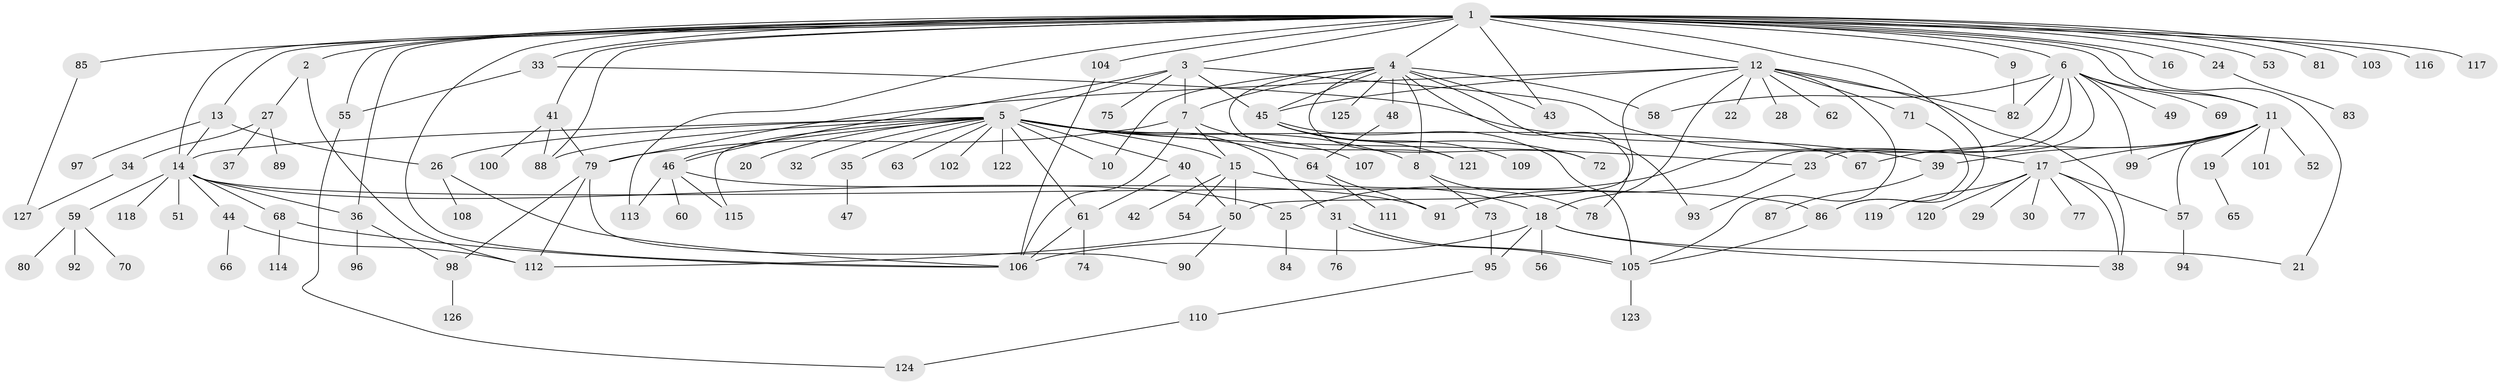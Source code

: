 // coarse degree distribution, {27: 0.010638297872340425, 5: 0.031914893617021274, 6: 0.031914893617021274, 12: 0.010638297872340425, 21: 0.010638297872340425, 9: 0.02127659574468085, 4: 0.05319148936170213, 3: 0.0851063829787234, 2: 0.22340425531914893, 11: 0.031914893617021274, 1: 0.44680851063829785, 8: 0.02127659574468085, 7: 0.02127659574468085}
// Generated by graph-tools (version 1.1) at 2025/51/02/27/25 19:51:59]
// undirected, 127 vertices, 190 edges
graph export_dot {
graph [start="1"]
  node [color=gray90,style=filled];
  1;
  2;
  3;
  4;
  5;
  6;
  7;
  8;
  9;
  10;
  11;
  12;
  13;
  14;
  15;
  16;
  17;
  18;
  19;
  20;
  21;
  22;
  23;
  24;
  25;
  26;
  27;
  28;
  29;
  30;
  31;
  32;
  33;
  34;
  35;
  36;
  37;
  38;
  39;
  40;
  41;
  42;
  43;
  44;
  45;
  46;
  47;
  48;
  49;
  50;
  51;
  52;
  53;
  54;
  55;
  56;
  57;
  58;
  59;
  60;
  61;
  62;
  63;
  64;
  65;
  66;
  67;
  68;
  69;
  70;
  71;
  72;
  73;
  74;
  75;
  76;
  77;
  78;
  79;
  80;
  81;
  82;
  83;
  84;
  85;
  86;
  87;
  88;
  89;
  90;
  91;
  92;
  93;
  94;
  95;
  96;
  97;
  98;
  99;
  100;
  101;
  102;
  103;
  104;
  105;
  106;
  107;
  108;
  109;
  110;
  111;
  112;
  113;
  114;
  115;
  116;
  117;
  118;
  119;
  120;
  121;
  122;
  123;
  124;
  125;
  126;
  127;
  1 -- 2;
  1 -- 3;
  1 -- 4;
  1 -- 6;
  1 -- 9;
  1 -- 11;
  1 -- 12;
  1 -- 13;
  1 -- 14;
  1 -- 16;
  1 -- 21;
  1 -- 24;
  1 -- 33;
  1 -- 36;
  1 -- 41;
  1 -- 43;
  1 -- 53;
  1 -- 55;
  1 -- 81;
  1 -- 85;
  1 -- 86;
  1 -- 88;
  1 -- 103;
  1 -- 104;
  1 -- 106;
  1 -- 113;
  1 -- 116;
  1 -- 117;
  2 -- 27;
  2 -- 112;
  3 -- 5;
  3 -- 7;
  3 -- 17;
  3 -- 45;
  3 -- 46;
  3 -- 75;
  4 -- 7;
  4 -- 8;
  4 -- 10;
  4 -- 43;
  4 -- 45;
  4 -- 48;
  4 -- 58;
  4 -- 72;
  4 -- 78;
  4 -- 93;
  4 -- 121;
  4 -- 125;
  5 -- 8;
  5 -- 10;
  5 -- 14;
  5 -- 15;
  5 -- 20;
  5 -- 23;
  5 -- 26;
  5 -- 31;
  5 -- 32;
  5 -- 35;
  5 -- 40;
  5 -- 46;
  5 -- 61;
  5 -- 63;
  5 -- 64;
  5 -- 67;
  5 -- 88;
  5 -- 102;
  5 -- 115;
  5 -- 122;
  6 -- 11;
  6 -- 23;
  6 -- 25;
  6 -- 49;
  6 -- 58;
  6 -- 69;
  6 -- 82;
  6 -- 91;
  6 -- 99;
  7 -- 15;
  7 -- 79;
  7 -- 106;
  7 -- 107;
  8 -- 73;
  8 -- 78;
  9 -- 82;
  11 -- 17;
  11 -- 19;
  11 -- 39;
  11 -- 52;
  11 -- 57;
  11 -- 67;
  11 -- 99;
  11 -- 101;
  12 -- 18;
  12 -- 22;
  12 -- 28;
  12 -- 38;
  12 -- 45;
  12 -- 50;
  12 -- 62;
  12 -- 71;
  12 -- 79;
  12 -- 82;
  12 -- 105;
  13 -- 14;
  13 -- 26;
  13 -- 97;
  14 -- 25;
  14 -- 36;
  14 -- 44;
  14 -- 51;
  14 -- 59;
  14 -- 68;
  14 -- 86;
  14 -- 118;
  15 -- 18;
  15 -- 42;
  15 -- 50;
  15 -- 54;
  17 -- 29;
  17 -- 30;
  17 -- 38;
  17 -- 57;
  17 -- 77;
  17 -- 119;
  17 -- 120;
  18 -- 21;
  18 -- 38;
  18 -- 56;
  18 -- 95;
  18 -- 106;
  19 -- 65;
  23 -- 93;
  24 -- 83;
  25 -- 84;
  26 -- 106;
  26 -- 108;
  27 -- 34;
  27 -- 37;
  27 -- 89;
  31 -- 76;
  31 -- 105;
  31 -- 105;
  33 -- 39;
  33 -- 55;
  34 -- 127;
  35 -- 47;
  36 -- 96;
  36 -- 98;
  39 -- 87;
  40 -- 50;
  40 -- 61;
  41 -- 79;
  41 -- 88;
  41 -- 100;
  44 -- 66;
  44 -- 112;
  45 -- 72;
  45 -- 105;
  45 -- 109;
  45 -- 121;
  46 -- 60;
  46 -- 91;
  46 -- 113;
  46 -- 115;
  48 -- 64;
  50 -- 90;
  50 -- 112;
  55 -- 124;
  57 -- 94;
  59 -- 70;
  59 -- 80;
  59 -- 92;
  61 -- 74;
  61 -- 106;
  64 -- 91;
  64 -- 111;
  68 -- 106;
  68 -- 114;
  71 -- 86;
  73 -- 95;
  79 -- 90;
  79 -- 98;
  79 -- 112;
  85 -- 127;
  86 -- 105;
  95 -- 110;
  98 -- 126;
  104 -- 106;
  105 -- 123;
  110 -- 124;
}
